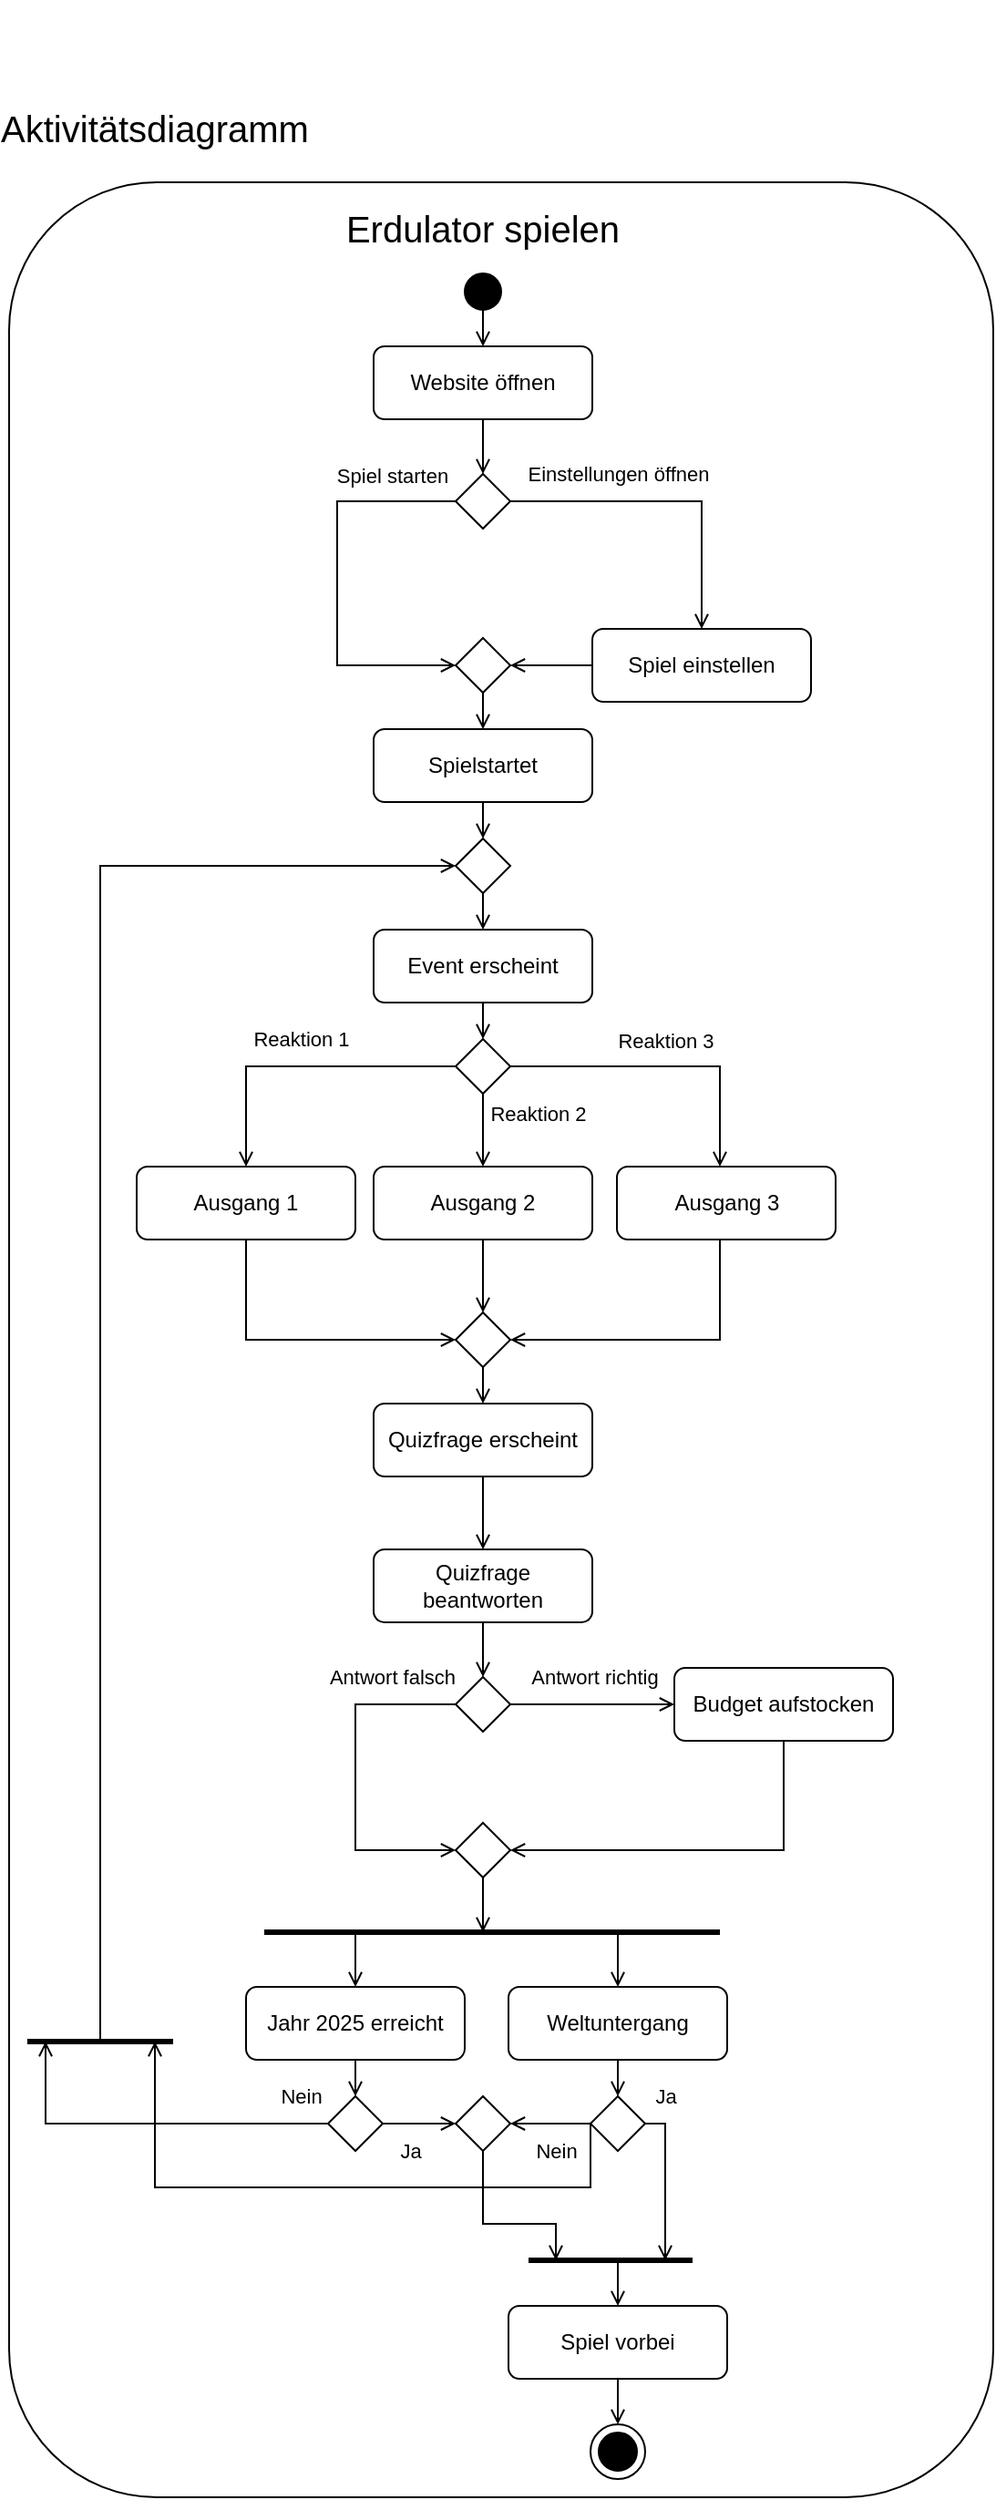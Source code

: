 <mxfile version="22.0.6" type="device">
  <diagram id="C5RBs43oDa-KdzZeNtuy" name="Page-1">
    <mxGraphModel dx="603" dy="1513" grid="1" gridSize="10" guides="1" tooltips="1" connect="1" arrows="1" fold="1" page="1" pageScale="1" pageWidth="827" pageHeight="1169" math="0" shadow="0">
      <root>
        <mxCell id="WIyWlLk6GJQsqaUBKTNV-0" />
        <mxCell id="WIyWlLk6GJQsqaUBKTNV-1" parent="WIyWlLk6GJQsqaUBKTNV-0" />
        <mxCell id="-ehD-y1rSzZQJxSIcZfM-113" value="" style="rounded=1;whiteSpace=wrap;html=1;fillColor=none;" parent="WIyWlLk6GJQsqaUBKTNV-1" vertex="1">
          <mxGeometry x="80" y="-70" width="540" height="1270" as="geometry" />
        </mxCell>
        <mxCell id="WIyWlLk6GJQsqaUBKTNV-3" value="Website öffnen" style="rounded=1;whiteSpace=wrap;html=1;fontSize=12;glass=0;strokeWidth=1;shadow=0;" parent="WIyWlLk6GJQsqaUBKTNV-1" vertex="1">
          <mxGeometry x="280" y="20" width="120" height="40" as="geometry" />
        </mxCell>
        <mxCell id="WIyWlLk6GJQsqaUBKTNV-6" value="" style="rhombus;whiteSpace=wrap;html=1;shadow=0;fontFamily=Helvetica;fontSize=12;align=center;strokeWidth=1;spacing=6;spacingTop=-4;" parent="WIyWlLk6GJQsqaUBKTNV-1" vertex="1">
          <mxGeometry x="325" y="90" width="30" height="30" as="geometry" />
        </mxCell>
        <mxCell id="-ehD-y1rSzZQJxSIcZfM-1" value="" style="ellipse;whiteSpace=wrap;html=1;aspect=fixed;fillColor=#000000;" parent="WIyWlLk6GJQsqaUBKTNV-1" vertex="1">
          <mxGeometry x="330" y="-20" width="20" height="20" as="geometry" />
        </mxCell>
        <mxCell id="-ehD-y1rSzZQJxSIcZfM-4" value="" style="endArrow=open;html=1;rounded=0;endFill=0;entryX=0;entryY=0.5;entryDx=0;entryDy=0;exitX=0;exitY=0.5;exitDx=0;exitDy=0;" parent="WIyWlLk6GJQsqaUBKTNV-1" source="WIyWlLk6GJQsqaUBKTNV-6" target="-ehD-y1rSzZQJxSIcZfM-12" edge="1">
          <mxGeometry width="50" height="50" relative="1" as="geometry">
            <mxPoint x="490" y="100" as="sourcePoint" />
            <mxPoint x="490" y="200" as="targetPoint" />
            <Array as="points">
              <mxPoint x="260" y="105" />
              <mxPoint x="260" y="195" />
            </Array>
          </mxGeometry>
        </mxCell>
        <mxCell id="-ehD-y1rSzZQJxSIcZfM-8" value="Spiel starten" style="edgeLabel;html=1;align=center;verticalAlign=middle;resizable=0;points=[];" parent="-ehD-y1rSzZQJxSIcZfM-4" vertex="1" connectable="0">
          <mxGeometry x="0.121" y="-3" relative="1" as="geometry">
            <mxPoint x="33" y="-73" as="offset" />
          </mxGeometry>
        </mxCell>
        <mxCell id="-ehD-y1rSzZQJxSIcZfM-6" value="Spiel einstellen" style="rounded=1;whiteSpace=wrap;html=1;fontSize=12;glass=0;strokeWidth=1;shadow=0;" parent="WIyWlLk6GJQsqaUBKTNV-1" vertex="1">
          <mxGeometry x="400" y="175" width="120" height="40" as="geometry" />
        </mxCell>
        <mxCell id="-ehD-y1rSzZQJxSIcZfM-7" value="Event erscheint" style="rounded=1;whiteSpace=wrap;html=1;fontSize=12;glass=0;strokeWidth=1;shadow=0;" parent="WIyWlLk6GJQsqaUBKTNV-1" vertex="1">
          <mxGeometry x="280" y="340" width="120" height="40" as="geometry" />
        </mxCell>
        <mxCell id="-ehD-y1rSzZQJxSIcZfM-9" value="" style="endArrow=open;html=1;rounded=0;endFill=0;exitX=1;exitY=0.5;exitDx=0;exitDy=0;entryX=0.5;entryY=0;entryDx=0;entryDy=0;" parent="WIyWlLk6GJQsqaUBKTNV-1" source="WIyWlLk6GJQsqaUBKTNV-6" target="-ehD-y1rSzZQJxSIcZfM-6" edge="1">
          <mxGeometry width="50" height="50" relative="1" as="geometry">
            <mxPoint x="510" y="80" as="sourcePoint" />
            <mxPoint x="510" y="130" as="targetPoint" />
            <Array as="points">
              <mxPoint x="460" y="105" />
            </Array>
          </mxGeometry>
        </mxCell>
        <mxCell id="-ehD-y1rSzZQJxSIcZfM-10" value="Einstellungen öffnen" style="edgeLabel;html=1;align=center;verticalAlign=middle;resizable=0;points=[];" parent="-ehD-y1rSzZQJxSIcZfM-9" vertex="1" connectable="0">
          <mxGeometry x="-0.119" relative="1" as="geometry">
            <mxPoint x="-18" y="-15" as="offset" />
          </mxGeometry>
        </mxCell>
        <mxCell id="-ehD-y1rSzZQJxSIcZfM-11" value="" style="endArrow=open;html=1;rounded=0;endFill=0;entryX=1;entryY=0.5;entryDx=0;entryDy=0;exitX=0;exitY=0.5;exitDx=0;exitDy=0;" parent="WIyWlLk6GJQsqaUBKTNV-1" source="-ehD-y1rSzZQJxSIcZfM-6" target="-ehD-y1rSzZQJxSIcZfM-12" edge="1">
          <mxGeometry width="50" height="50" relative="1" as="geometry">
            <mxPoint x="480" y="170" as="sourcePoint" />
            <mxPoint x="480" y="270" as="targetPoint" />
            <Array as="points">
              <mxPoint x="400" y="195" />
            </Array>
          </mxGeometry>
        </mxCell>
        <mxCell id="-ehD-y1rSzZQJxSIcZfM-12" value="" style="rhombus;whiteSpace=wrap;html=1;shadow=0;fontFamily=Helvetica;fontSize=12;align=center;strokeWidth=1;spacing=6;spacingTop=-4;" parent="WIyWlLk6GJQsqaUBKTNV-1" vertex="1">
          <mxGeometry x="325" y="180" width="30" height="30" as="geometry" />
        </mxCell>
        <mxCell id="-ehD-y1rSzZQJxSIcZfM-16" value="" style="endArrow=open;html=1;rounded=0;endFill=0;exitX=0.5;exitY=1;exitDx=0;exitDy=0;entryX=0.5;entryY=0;entryDx=0;entryDy=0;" parent="WIyWlLk6GJQsqaUBKTNV-1" source="WIyWlLk6GJQsqaUBKTNV-3" target="WIyWlLk6GJQsqaUBKTNV-6" edge="1">
          <mxGeometry width="50" height="50" relative="1" as="geometry">
            <mxPoint x="170" y="100" as="sourcePoint" />
            <mxPoint x="170" y="200" as="targetPoint" />
          </mxGeometry>
        </mxCell>
        <mxCell id="-ehD-y1rSzZQJxSIcZfM-18" value="" style="rhombus;whiteSpace=wrap;html=1;shadow=0;fontFamily=Helvetica;fontSize=12;align=center;strokeWidth=1;spacing=6;spacingTop=-4;" parent="WIyWlLk6GJQsqaUBKTNV-1" vertex="1">
          <mxGeometry x="325" y="400" width="30" height="30" as="geometry" />
        </mxCell>
        <mxCell id="-ehD-y1rSzZQJxSIcZfM-19" value="" style="endArrow=open;html=1;rounded=0;endFill=0;exitX=0.5;exitY=1;exitDx=0;exitDy=0;entryX=0.5;entryY=0;entryDx=0;entryDy=0;" parent="WIyWlLk6GJQsqaUBKTNV-1" source="-ehD-y1rSzZQJxSIcZfM-7" target="-ehD-y1rSzZQJxSIcZfM-18" edge="1">
          <mxGeometry width="50" height="50" relative="1" as="geometry">
            <mxPoint x="170" y="210" as="sourcePoint" />
            <mxPoint x="170" y="310" as="targetPoint" />
          </mxGeometry>
        </mxCell>
        <mxCell id="-ehD-y1rSzZQJxSIcZfM-20" value="" style="endArrow=open;html=1;rounded=0;endFill=0;exitX=0;exitY=0.5;exitDx=0;exitDy=0;entryX=0.5;entryY=0;entryDx=0;entryDy=0;" parent="WIyWlLk6GJQsqaUBKTNV-1" source="-ehD-y1rSzZQJxSIcZfM-18" target="-ehD-y1rSzZQJxSIcZfM-23" edge="1">
          <mxGeometry width="50" height="50" relative="1" as="geometry">
            <mxPoint x="180" y="220" as="sourcePoint" />
            <mxPoint x="280" y="450" as="targetPoint" />
            <Array as="points">
              <mxPoint x="210" y="415" />
            </Array>
          </mxGeometry>
        </mxCell>
        <mxCell id="-ehD-y1rSzZQJxSIcZfM-26" value="Reaktion 1" style="edgeLabel;html=1;align=center;verticalAlign=middle;resizable=0;points=[];" parent="-ehD-y1rSzZQJxSIcZfM-20" vertex="1" connectable="0">
          <mxGeometry x="0.053" relative="1" as="geometry">
            <mxPoint x="4" y="-15" as="offset" />
          </mxGeometry>
        </mxCell>
        <mxCell id="-ehD-y1rSzZQJxSIcZfM-21" value="" style="endArrow=open;html=1;rounded=0;endFill=0;exitX=0.5;exitY=1;exitDx=0;exitDy=0;entryX=0.5;entryY=0;entryDx=0;entryDy=0;" parent="WIyWlLk6GJQsqaUBKTNV-1" source="-ehD-y1rSzZQJxSIcZfM-18" target="-ehD-y1rSzZQJxSIcZfM-24" edge="1">
          <mxGeometry width="50" height="50" relative="1" as="geometry">
            <mxPoint x="190" y="230" as="sourcePoint" />
            <mxPoint x="340" y="460" as="targetPoint" />
          </mxGeometry>
        </mxCell>
        <mxCell id="-ehD-y1rSzZQJxSIcZfM-27" value="Reaktion 2" style="edgeLabel;html=1;align=center;verticalAlign=middle;resizable=0;points=[];" parent="-ehD-y1rSzZQJxSIcZfM-21" vertex="1" connectable="0">
          <mxGeometry x="-0.445" y="3" relative="1" as="geometry">
            <mxPoint x="27" as="offset" />
          </mxGeometry>
        </mxCell>
        <mxCell id="-ehD-y1rSzZQJxSIcZfM-22" value="" style="endArrow=open;html=1;rounded=0;endFill=0;exitX=1;exitY=0.5;exitDx=0;exitDy=0;entryX=0.5;entryY=0;entryDx=0;entryDy=0;" parent="WIyWlLk6GJQsqaUBKTNV-1" source="-ehD-y1rSzZQJxSIcZfM-18" edge="1">
          <mxGeometry width="50" height="50" relative="1" as="geometry">
            <mxPoint x="200" y="240" as="sourcePoint" />
            <mxPoint x="470" y="470" as="targetPoint" />
            <Array as="points">
              <mxPoint x="470" y="415" />
            </Array>
          </mxGeometry>
        </mxCell>
        <mxCell id="-ehD-y1rSzZQJxSIcZfM-28" value="Reaktion 3" style="edgeLabel;html=1;align=center;verticalAlign=middle;resizable=0;points=[];" parent="-ehD-y1rSzZQJxSIcZfM-22" vertex="1" connectable="0">
          <mxGeometry x="0.452" y="-2" relative="1" as="geometry">
            <mxPoint x="-28" y="-23" as="offset" />
          </mxGeometry>
        </mxCell>
        <mxCell id="-ehD-y1rSzZQJxSIcZfM-23" value="Ausgang 1" style="rounded=1;whiteSpace=wrap;html=1;fontSize=12;glass=0;strokeWidth=1;shadow=0;" parent="WIyWlLk6GJQsqaUBKTNV-1" vertex="1">
          <mxGeometry x="150" y="470" width="120" height="40" as="geometry" />
        </mxCell>
        <mxCell id="-ehD-y1rSzZQJxSIcZfM-24" value="Ausgang 2" style="rounded=1;whiteSpace=wrap;html=1;fontSize=12;glass=0;strokeWidth=1;shadow=0;" parent="WIyWlLk6GJQsqaUBKTNV-1" vertex="1">
          <mxGeometry x="280" y="470" width="120" height="40" as="geometry" />
        </mxCell>
        <mxCell id="-ehD-y1rSzZQJxSIcZfM-25" value="Ausgang 3" style="rounded=1;whiteSpace=wrap;html=1;fontSize=12;glass=0;strokeWidth=1;shadow=0;" parent="WIyWlLk6GJQsqaUBKTNV-1" vertex="1">
          <mxGeometry x="413.5" y="470" width="120" height="40" as="geometry" />
        </mxCell>
        <mxCell id="-ehD-y1rSzZQJxSIcZfM-30" value="" style="rhombus;whiteSpace=wrap;html=1;shadow=0;fontFamily=Helvetica;fontSize=12;align=center;strokeWidth=1;spacing=6;spacingTop=-4;" parent="WIyWlLk6GJQsqaUBKTNV-1" vertex="1">
          <mxGeometry x="325" y="550" width="30" height="30" as="geometry" />
        </mxCell>
        <mxCell id="-ehD-y1rSzZQJxSIcZfM-31" value="" style="endArrow=open;html=1;rounded=0;endFill=0;exitX=0.5;exitY=1;exitDx=0;exitDy=0;entryX=0.5;entryY=0;entryDx=0;entryDy=0;" parent="WIyWlLk6GJQsqaUBKTNV-1" source="-ehD-y1rSzZQJxSIcZfM-24" target="-ehD-y1rSzZQJxSIcZfM-30" edge="1">
          <mxGeometry width="50" height="50" relative="1" as="geometry">
            <mxPoint x="375" y="550" as="sourcePoint" />
            <mxPoint x="490" y="605" as="targetPoint" />
            <Array as="points" />
          </mxGeometry>
        </mxCell>
        <mxCell id="-ehD-y1rSzZQJxSIcZfM-33" value="" style="endArrow=open;html=1;rounded=0;endFill=0;entryX=0;entryY=0.5;entryDx=0;entryDy=0;exitX=0.5;exitY=1;exitDx=0;exitDy=0;" parent="WIyWlLk6GJQsqaUBKTNV-1" source="-ehD-y1rSzZQJxSIcZfM-23" target="-ehD-y1rSzZQJxSIcZfM-30" edge="1">
          <mxGeometry width="50" height="50" relative="1" as="geometry">
            <mxPoint x="200" y="510" as="sourcePoint" />
            <mxPoint x="500" y="615" as="targetPoint" />
            <Array as="points">
              <mxPoint x="210" y="565" />
            </Array>
          </mxGeometry>
        </mxCell>
        <mxCell id="-ehD-y1rSzZQJxSIcZfM-34" value="" style="endArrow=open;html=1;rounded=0;endFill=0;exitX=0.5;exitY=1;exitDx=0;exitDy=0;entryX=1;entryY=0.5;entryDx=0;entryDy=0;" parent="WIyWlLk6GJQsqaUBKTNV-1" target="-ehD-y1rSzZQJxSIcZfM-30" edge="1">
          <mxGeometry width="50" height="50" relative="1" as="geometry">
            <mxPoint x="470" y="510" as="sourcePoint" />
            <mxPoint x="510" y="625" as="targetPoint" />
            <Array as="points">
              <mxPoint x="470" y="565" />
            </Array>
          </mxGeometry>
        </mxCell>
        <mxCell id="-ehD-y1rSzZQJxSIcZfM-35" value="Quizfrage erscheint" style="rounded=1;whiteSpace=wrap;html=1;fontSize=12;glass=0;strokeWidth=1;shadow=0;" parent="WIyWlLk6GJQsqaUBKTNV-1" vertex="1">
          <mxGeometry x="280" y="600" width="120" height="40" as="geometry" />
        </mxCell>
        <mxCell id="-ehD-y1rSzZQJxSIcZfM-36" value="" style="endArrow=open;html=1;rounded=0;endFill=0;exitX=0.5;exitY=1;exitDx=0;exitDy=0;entryX=0.5;entryY=0;entryDx=0;entryDy=0;" parent="WIyWlLk6GJQsqaUBKTNV-1" source="-ehD-y1rSzZQJxSIcZfM-30" target="-ehD-y1rSzZQJxSIcZfM-35" edge="1">
          <mxGeometry width="50" height="50" relative="1" as="geometry">
            <mxPoint x="350" y="520" as="sourcePoint" />
            <mxPoint x="350" y="560" as="targetPoint" />
            <Array as="points" />
          </mxGeometry>
        </mxCell>
        <mxCell id="-ehD-y1rSzZQJxSIcZfM-40" value="" style="endArrow=open;html=1;rounded=0;endFill=0;exitX=0.5;exitY=1;exitDx=0;exitDy=0;entryX=0.5;entryY=0;entryDx=0;entryDy=0;" parent="WIyWlLk6GJQsqaUBKTNV-1" target="-ehD-y1rSzZQJxSIcZfM-45" edge="1">
          <mxGeometry width="50" height="50" relative="1" as="geometry">
            <mxPoint x="340" y="640" as="sourcePoint" />
            <mxPoint x="340" y="670" as="targetPoint" />
          </mxGeometry>
        </mxCell>
        <mxCell id="-ehD-y1rSzZQJxSIcZfM-42" value="" style="endArrow=open;html=1;rounded=0;endFill=0;exitX=1;exitY=0.5;exitDx=0;exitDy=0;entryX=0;entryY=0.5;entryDx=0;entryDy=0;" parent="WIyWlLk6GJQsqaUBKTNV-1" source="-ehD-y1rSzZQJxSIcZfM-47" target="-ehD-y1rSzZQJxSIcZfM-46" edge="1">
          <mxGeometry width="50" height="50" relative="1" as="geometry">
            <mxPoint x="355" y="679.5" as="sourcePoint" />
            <mxPoint x="390" y="704.5" as="targetPoint" />
            <Array as="points">
              <mxPoint x="430" y="765" />
            </Array>
          </mxGeometry>
        </mxCell>
        <mxCell id="-ehD-y1rSzZQJxSIcZfM-43" value="Antwort richtig" style="edgeLabel;html=1;align=center;verticalAlign=middle;resizable=0;points=[];" parent="-ehD-y1rSzZQJxSIcZfM-42" vertex="1" connectable="0">
          <mxGeometry x="0.452" y="-2" relative="1" as="geometry">
            <mxPoint x="-20" y="-17" as="offset" />
          </mxGeometry>
        </mxCell>
        <mxCell id="-ehD-y1rSzZQJxSIcZfM-45" value="Quizfrage beantworten" style="rounded=1;whiteSpace=wrap;html=1;fontSize=12;glass=0;strokeWidth=1;shadow=0;" parent="WIyWlLk6GJQsqaUBKTNV-1" vertex="1">
          <mxGeometry x="280" y="680" width="120" height="40" as="geometry" />
        </mxCell>
        <mxCell id="-ehD-y1rSzZQJxSIcZfM-46" value="Budget aufstocken" style="rounded=1;whiteSpace=wrap;html=1;fontSize=12;glass=0;strokeWidth=1;shadow=0;" parent="WIyWlLk6GJQsqaUBKTNV-1" vertex="1">
          <mxGeometry x="445" y="745" width="120" height="40" as="geometry" />
        </mxCell>
        <mxCell id="-ehD-y1rSzZQJxSIcZfM-47" value="" style="rhombus;whiteSpace=wrap;html=1;shadow=0;fontFamily=Helvetica;fontSize=12;align=center;strokeWidth=1;spacing=6;spacingTop=-4;" parent="WIyWlLk6GJQsqaUBKTNV-1" vertex="1">
          <mxGeometry x="325" y="750" width="30" height="30" as="geometry" />
        </mxCell>
        <mxCell id="-ehD-y1rSzZQJxSIcZfM-48" value="" style="endArrow=open;html=1;rounded=0;endFill=0;exitX=0.5;exitY=1;exitDx=0;exitDy=0;entryX=0.5;entryY=0;entryDx=0;entryDy=0;" parent="WIyWlLk6GJQsqaUBKTNV-1" source="-ehD-y1rSzZQJxSIcZfM-45" target="-ehD-y1rSzZQJxSIcZfM-47" edge="1">
          <mxGeometry width="50" height="50" relative="1" as="geometry">
            <mxPoint x="375" y="814.5" as="sourcePoint" />
            <mxPoint x="490" y="869.5" as="targetPoint" />
            <Array as="points" />
          </mxGeometry>
        </mxCell>
        <mxCell id="-ehD-y1rSzZQJxSIcZfM-54" value="Spielstartet" style="rounded=1;whiteSpace=wrap;html=1;fontSize=12;glass=0;strokeWidth=1;shadow=0;" parent="WIyWlLk6GJQsqaUBKTNV-1" vertex="1">
          <mxGeometry x="280" y="230" width="120" height="40" as="geometry" />
        </mxCell>
        <mxCell id="-ehD-y1rSzZQJxSIcZfM-55" value="" style="endArrow=open;html=1;rounded=0;endFill=0;exitX=0.5;exitY=1;exitDx=0;exitDy=0;entryX=0.5;entryY=0;entryDx=0;entryDy=0;" parent="WIyWlLk6GJQsqaUBKTNV-1" source="-ehD-y1rSzZQJxSIcZfM-12" target="-ehD-y1rSzZQJxSIcZfM-54" edge="1">
          <mxGeometry width="50" height="50" relative="1" as="geometry">
            <mxPoint x="120" y="-20" as="sourcePoint" />
            <mxPoint x="120" y="80" as="targetPoint" />
          </mxGeometry>
        </mxCell>
        <mxCell id="-ehD-y1rSzZQJxSIcZfM-57" value="" style="rhombus;whiteSpace=wrap;html=1;shadow=0;fontFamily=Helvetica;fontSize=12;align=center;strokeWidth=1;spacing=6;spacingTop=-4;" parent="WIyWlLk6GJQsqaUBKTNV-1" vertex="1">
          <mxGeometry x="325" y="290" width="30" height="30" as="geometry" />
        </mxCell>
        <mxCell id="-ehD-y1rSzZQJxSIcZfM-59" value="" style="endArrow=open;html=1;rounded=0;endFill=0;exitX=0.5;exitY=1;exitDx=0;exitDy=0;entryX=0.5;entryY=0;entryDx=0;entryDy=0;" parent="WIyWlLk6GJQsqaUBKTNV-1" source="-ehD-y1rSzZQJxSIcZfM-54" target="-ehD-y1rSzZQJxSIcZfM-57" edge="1">
          <mxGeometry width="50" height="50" relative="1" as="geometry">
            <mxPoint x="350" y="230" as="sourcePoint" />
            <mxPoint x="350" y="250" as="targetPoint" />
          </mxGeometry>
        </mxCell>
        <mxCell id="-ehD-y1rSzZQJxSIcZfM-60" value="" style="endArrow=open;html=1;rounded=0;endFill=0;exitX=0.5;exitY=1;exitDx=0;exitDy=0;entryX=0.5;entryY=0;entryDx=0;entryDy=0;" parent="WIyWlLk6GJQsqaUBKTNV-1" source="-ehD-y1rSzZQJxSIcZfM-57" target="-ehD-y1rSzZQJxSIcZfM-7" edge="1">
          <mxGeometry width="50" height="50" relative="1" as="geometry">
            <mxPoint x="360" y="240" as="sourcePoint" />
            <mxPoint x="360" y="260" as="targetPoint" />
          </mxGeometry>
        </mxCell>
        <mxCell id="-ehD-y1rSzZQJxSIcZfM-75" value="" style="rhombus;whiteSpace=wrap;html=1;shadow=0;fontFamily=Helvetica;fontSize=12;align=center;strokeWidth=1;spacing=6;spacingTop=-4;" parent="WIyWlLk6GJQsqaUBKTNV-1" vertex="1">
          <mxGeometry x="325" y="830" width="30" height="30" as="geometry" />
        </mxCell>
        <mxCell id="-ehD-y1rSzZQJxSIcZfM-76" value="" style="endArrow=open;html=1;rounded=0;endFill=0;exitX=0.5;exitY=1;exitDx=0;exitDy=0;entryX=1;entryY=0.5;entryDx=0;entryDy=0;" parent="WIyWlLk6GJQsqaUBKTNV-1" source="-ehD-y1rSzZQJxSIcZfM-46" target="-ehD-y1rSzZQJxSIcZfM-75" edge="1">
          <mxGeometry width="50" height="50" relative="1" as="geometry">
            <mxPoint x="365" y="775" as="sourcePoint" />
            <mxPoint x="490" y="775" as="targetPoint" />
            <Array as="points">
              <mxPoint x="505" y="845" />
            </Array>
          </mxGeometry>
        </mxCell>
        <mxCell id="-ehD-y1rSzZQJxSIcZfM-78" value="" style="endArrow=open;html=1;rounded=0;endFill=0;exitX=0;exitY=0.5;exitDx=0;exitDy=0;entryX=0;entryY=0.5;entryDx=0;entryDy=0;" parent="WIyWlLk6GJQsqaUBKTNV-1" source="-ehD-y1rSzZQJxSIcZfM-47" target="-ehD-y1rSzZQJxSIcZfM-75" edge="1">
          <mxGeometry width="50" height="50" relative="1" as="geometry">
            <mxPoint x="148.5" y="840" as="sourcePoint" />
            <mxPoint x="273.5" y="840" as="targetPoint" />
            <Array as="points">
              <mxPoint x="270" y="765" />
              <mxPoint x="270" y="845" />
            </Array>
          </mxGeometry>
        </mxCell>
        <mxCell id="-ehD-y1rSzZQJxSIcZfM-79" value="Antwort falsch" style="edgeLabel;html=1;align=center;verticalAlign=middle;resizable=0;points=[];" parent="-ehD-y1rSzZQJxSIcZfM-78" vertex="1" connectable="0">
          <mxGeometry x="0.452" y="-2" relative="1" as="geometry">
            <mxPoint x="17" y="-97" as="offset" />
          </mxGeometry>
        </mxCell>
        <mxCell id="-ehD-y1rSzZQJxSIcZfM-80" value="" style="endArrow=open;html=1;rounded=0;endFill=0;exitX=0.5;exitY=1;exitDx=0;exitDy=0;" parent="WIyWlLk6GJQsqaUBKTNV-1" source="-ehD-y1rSzZQJxSIcZfM-75" edge="1">
          <mxGeometry width="50" height="50" relative="1" as="geometry">
            <mxPoint x="350" y="730" as="sourcePoint" />
            <mxPoint x="340" y="890" as="targetPoint" />
            <Array as="points" />
          </mxGeometry>
        </mxCell>
        <mxCell id="-ehD-y1rSzZQJxSIcZfM-81" value="" style="rhombus;whiteSpace=wrap;html=1;shadow=0;fontFamily=Helvetica;fontSize=12;align=center;strokeWidth=1;spacing=6;spacingTop=-4;" parent="WIyWlLk6GJQsqaUBKTNV-1" vertex="1">
          <mxGeometry x="255" y="980" width="30" height="30" as="geometry" />
        </mxCell>
        <mxCell id="-ehD-y1rSzZQJxSIcZfM-82" value="Jahr 2025 erreicht" style="rounded=1;whiteSpace=wrap;html=1;fontSize=12;glass=0;strokeWidth=1;shadow=0;" parent="WIyWlLk6GJQsqaUBKTNV-1" vertex="1">
          <mxGeometry x="210" y="920" width="120" height="40" as="geometry" />
        </mxCell>
        <mxCell id="-ehD-y1rSzZQJxSIcZfM-83" value="" style="endArrow=open;html=1;rounded=0;endFill=0;entryX=0.5;entryY=0;entryDx=0;entryDy=0;" parent="WIyWlLk6GJQsqaUBKTNV-1" target="-ehD-y1rSzZQJxSIcZfM-81" edge="1">
          <mxGeometry width="50" height="50" relative="1" as="geometry">
            <mxPoint x="270" y="960" as="sourcePoint" />
            <mxPoint x="280" y="930" as="targetPoint" />
            <Array as="points" />
          </mxGeometry>
        </mxCell>
        <mxCell id="-ehD-y1rSzZQJxSIcZfM-84" value="" style="endArrow=open;html=1;rounded=0;endFill=0;exitX=1;exitY=0.5;exitDx=0;exitDy=0;entryX=0;entryY=0.5;entryDx=0;entryDy=0;" parent="WIyWlLk6GJQsqaUBKTNV-1" source="-ehD-y1rSzZQJxSIcZfM-81" target="-ehD-y1rSzZQJxSIcZfM-109" edge="1">
          <mxGeometry width="50" height="50" relative="1" as="geometry">
            <mxPoint x="469.5" y="930" as="sourcePoint" />
            <mxPoint x="380" y="1070" as="targetPoint" />
            <Array as="points">
              <mxPoint x="310" y="995" />
            </Array>
          </mxGeometry>
        </mxCell>
        <mxCell id="-ehD-y1rSzZQJxSIcZfM-85" value="Ja" style="edgeLabel;html=1;align=center;verticalAlign=middle;resizable=0;points=[];" parent="-ehD-y1rSzZQJxSIcZfM-84" vertex="1" connectable="0">
          <mxGeometry x="-0.32" y="3" relative="1" as="geometry">
            <mxPoint x="1" y="18" as="offset" />
          </mxGeometry>
        </mxCell>
        <mxCell id="-ehD-y1rSzZQJxSIcZfM-86" value="" style="endArrow=open;html=1;rounded=0;endFill=0;exitX=0;exitY=0.5;exitDx=0;exitDy=0;" parent="WIyWlLk6GJQsqaUBKTNV-1" source="-ehD-y1rSzZQJxSIcZfM-81" edge="1">
          <mxGeometry width="50" height="50" relative="1" as="geometry">
            <mxPoint x="260" y="1000" as="sourcePoint" />
            <mxPoint x="100" y="950" as="targetPoint" />
            <Array as="points">
              <mxPoint x="220" y="995" />
              <mxPoint x="100" y="995" />
            </Array>
          </mxGeometry>
        </mxCell>
        <mxCell id="-ehD-y1rSzZQJxSIcZfM-87" value="Nein" style="edgeLabel;html=1;align=center;verticalAlign=middle;resizable=0;points=[];" parent="-ehD-y1rSzZQJxSIcZfM-86" vertex="1" connectable="0">
          <mxGeometry x="-0.04" relative="1" as="geometry">
            <mxPoint x="81" y="-15" as="offset" />
          </mxGeometry>
        </mxCell>
        <mxCell id="-ehD-y1rSzZQJxSIcZfM-88" value="" style="endArrow=none;html=1;rounded=0;strokeWidth=3;" parent="WIyWlLk6GJQsqaUBKTNV-1" edge="1">
          <mxGeometry width="50" height="50" relative="1" as="geometry">
            <mxPoint x="220" y="890" as="sourcePoint" />
            <mxPoint x="470" y="890" as="targetPoint" />
          </mxGeometry>
        </mxCell>
        <mxCell id="-ehD-y1rSzZQJxSIcZfM-89" value="" style="endArrow=open;html=1;rounded=0;endFill=0;entryX=0.5;entryY=0;entryDx=0;entryDy=0;" parent="WIyWlLk6GJQsqaUBKTNV-1" target="-ehD-y1rSzZQJxSIcZfM-82" edge="1">
          <mxGeometry width="50" height="50" relative="1" as="geometry">
            <mxPoint x="270" y="890" as="sourcePoint" />
            <mxPoint x="380" y="930" as="targetPoint" />
            <Array as="points" />
          </mxGeometry>
        </mxCell>
        <mxCell id="-ehD-y1rSzZQJxSIcZfM-90" value="" style="rhombus;whiteSpace=wrap;html=1;shadow=0;fontFamily=Helvetica;fontSize=12;align=center;strokeWidth=1;spacing=6;spacingTop=-4;" parent="WIyWlLk6GJQsqaUBKTNV-1" vertex="1">
          <mxGeometry x="399" y="980" width="30" height="30" as="geometry" />
        </mxCell>
        <mxCell id="-ehD-y1rSzZQJxSIcZfM-91" value="Weltuntergang" style="rounded=1;whiteSpace=wrap;html=1;fontSize=12;glass=0;strokeWidth=1;shadow=0;" parent="WIyWlLk6GJQsqaUBKTNV-1" vertex="1">
          <mxGeometry x="354" y="920" width="120" height="40" as="geometry" />
        </mxCell>
        <mxCell id="-ehD-y1rSzZQJxSIcZfM-92" value="" style="endArrow=open;html=1;rounded=0;endFill=0;entryX=0.5;entryY=0;entryDx=0;entryDy=0;" parent="WIyWlLk6GJQsqaUBKTNV-1" target="-ehD-y1rSzZQJxSIcZfM-90" edge="1">
          <mxGeometry width="50" height="50" relative="1" as="geometry">
            <mxPoint x="414" y="960" as="sourcePoint" />
            <mxPoint x="424" y="930" as="targetPoint" />
            <Array as="points" />
          </mxGeometry>
        </mxCell>
        <mxCell id="-ehD-y1rSzZQJxSIcZfM-93" value="" style="endArrow=open;html=1;rounded=0;endFill=0;exitX=1;exitY=0.5;exitDx=0;exitDy=0;" parent="WIyWlLk6GJQsqaUBKTNV-1" source="-ehD-y1rSzZQJxSIcZfM-90" edge="1">
          <mxGeometry width="50" height="50" relative="1" as="geometry">
            <mxPoint x="613.5" y="930" as="sourcePoint" />
            <mxPoint x="440" y="1070" as="targetPoint" />
            <Array as="points">
              <mxPoint x="440" y="995" />
            </Array>
          </mxGeometry>
        </mxCell>
        <mxCell id="-ehD-y1rSzZQJxSIcZfM-94" value="Ja" style="edgeLabel;html=1;align=center;verticalAlign=middle;resizable=0;points=[];" parent="-ehD-y1rSzZQJxSIcZfM-93" vertex="1" connectable="0">
          <mxGeometry x="-0.32" y="3" relative="1" as="geometry">
            <mxPoint x="-3" y="-33" as="offset" />
          </mxGeometry>
        </mxCell>
        <mxCell id="-ehD-y1rSzZQJxSIcZfM-95" value="" style="endArrow=open;html=1;rounded=0;endFill=0;exitX=0;exitY=0.5;exitDx=0;exitDy=0;entryX=1;entryY=0.5;entryDx=0;entryDy=0;" parent="WIyWlLk6GJQsqaUBKTNV-1" source="-ehD-y1rSzZQJxSIcZfM-90" target="-ehD-y1rSzZQJxSIcZfM-109" edge="1">
          <mxGeometry width="50" height="50" relative="1" as="geometry">
            <mxPoint x="404" y="1000" as="sourcePoint" />
            <mxPoint x="160" y="950" as="targetPoint" />
            <Array as="points">
              <mxPoint x="380" y="995" />
            </Array>
          </mxGeometry>
        </mxCell>
        <mxCell id="-ehD-y1rSzZQJxSIcZfM-96" value="Nein" style="edgeLabel;html=1;align=center;verticalAlign=middle;resizable=0;points=[];" parent="-ehD-y1rSzZQJxSIcZfM-95" vertex="1" connectable="0">
          <mxGeometry x="-0.04" relative="1" as="geometry">
            <mxPoint x="2" y="15" as="offset" />
          </mxGeometry>
        </mxCell>
        <mxCell id="-ehD-y1rSzZQJxSIcZfM-97" value="" style="endArrow=open;html=1;rounded=0;endFill=0;entryX=0.5;entryY=0;entryDx=0;entryDy=0;" parent="WIyWlLk6GJQsqaUBKTNV-1" target="-ehD-y1rSzZQJxSIcZfM-91" edge="1">
          <mxGeometry width="50" height="50" relative="1" as="geometry">
            <mxPoint x="414" y="890" as="sourcePoint" />
            <mxPoint x="280" y="930" as="targetPoint" />
            <Array as="points" />
          </mxGeometry>
        </mxCell>
        <mxCell id="-ehD-y1rSzZQJxSIcZfM-99" value="" style="endArrow=none;html=1;rounded=0;strokeWidth=3;" parent="WIyWlLk6GJQsqaUBKTNV-1" edge="1">
          <mxGeometry width="50" height="50" relative="1" as="geometry">
            <mxPoint x="90" y="950" as="sourcePoint" />
            <mxPoint x="170" y="950" as="targetPoint" />
          </mxGeometry>
        </mxCell>
        <mxCell id="-ehD-y1rSzZQJxSIcZfM-100" value="" style="endArrow=none;html=1;rounded=0;strokeWidth=3;" parent="WIyWlLk6GJQsqaUBKTNV-1" edge="1">
          <mxGeometry width="50" height="50" relative="1" as="geometry">
            <mxPoint x="365" y="1070" as="sourcePoint" />
            <mxPoint x="455" y="1070" as="targetPoint" />
          </mxGeometry>
        </mxCell>
        <mxCell id="-ehD-y1rSzZQJxSIcZfM-101" value="Spiel vorbei" style="rounded=1;whiteSpace=wrap;html=1;fontSize=12;glass=0;strokeWidth=1;shadow=0;" parent="WIyWlLk6GJQsqaUBKTNV-1" vertex="1">
          <mxGeometry x="354" y="1095" width="120" height="40" as="geometry" />
        </mxCell>
        <mxCell id="-ehD-y1rSzZQJxSIcZfM-102" value="" style="endArrow=open;html=1;rounded=0;endFill=0;entryX=0.5;entryY=0;entryDx=0;entryDy=0;" parent="WIyWlLk6GJQsqaUBKTNV-1" target="-ehD-y1rSzZQJxSIcZfM-101" edge="1">
          <mxGeometry width="50" height="50" relative="1" as="geometry">
            <mxPoint x="414" y="1070" as="sourcePoint" />
            <mxPoint x="280" y="930" as="targetPoint" />
            <Array as="points" />
          </mxGeometry>
        </mxCell>
        <mxCell id="-ehD-y1rSzZQJxSIcZfM-103" value="" style="ellipse;whiteSpace=wrap;html=1;aspect=fixed;" parent="WIyWlLk6GJQsqaUBKTNV-1" vertex="1">
          <mxGeometry x="399" y="1160" width="30" height="30" as="geometry" />
        </mxCell>
        <mxCell id="-ehD-y1rSzZQJxSIcZfM-104" value="" style="endArrow=open;html=1;rounded=0;endFill=0;entryX=0;entryY=0.5;entryDx=0;entryDy=0;" parent="WIyWlLk6GJQsqaUBKTNV-1" target="-ehD-y1rSzZQJxSIcZfM-57" edge="1">
          <mxGeometry width="50" height="50" relative="1" as="geometry">
            <mxPoint x="130" y="950" as="sourcePoint" />
            <mxPoint x="120" y="830" as="targetPoint" />
            <Array as="points">
              <mxPoint x="130" y="305" />
            </Array>
          </mxGeometry>
        </mxCell>
        <mxCell id="-ehD-y1rSzZQJxSIcZfM-107" value="" style="ellipse;whiteSpace=wrap;html=1;aspect=fixed;fillColor=#000000;" parent="WIyWlLk6GJQsqaUBKTNV-1" vertex="1">
          <mxGeometry x="403.5" y="1164.5" width="21" height="21" as="geometry" />
        </mxCell>
        <mxCell id="-ehD-y1rSzZQJxSIcZfM-108" value="" style="endArrow=open;html=1;rounded=0;endFill=0;entryX=0.5;entryY=0;entryDx=0;entryDy=0;exitX=0.5;exitY=1;exitDx=0;exitDy=0;" parent="WIyWlLk6GJQsqaUBKTNV-1" source="-ehD-y1rSzZQJxSIcZfM-101" target="-ehD-y1rSzZQJxSIcZfM-103" edge="1">
          <mxGeometry width="50" height="50" relative="1" as="geometry">
            <mxPoint x="424" y="1080" as="sourcePoint" />
            <mxPoint x="424" y="1105" as="targetPoint" />
            <Array as="points" />
          </mxGeometry>
        </mxCell>
        <mxCell id="-ehD-y1rSzZQJxSIcZfM-109" value="" style="rhombus;whiteSpace=wrap;html=1;shadow=0;fontFamily=Helvetica;fontSize=12;align=center;strokeWidth=1;spacing=6;spacingTop=-4;" parent="WIyWlLk6GJQsqaUBKTNV-1" vertex="1">
          <mxGeometry x="325" y="980" width="30" height="30" as="geometry" />
        </mxCell>
        <mxCell id="-ehD-y1rSzZQJxSIcZfM-110" value="" style="endArrow=open;html=1;rounded=0;endFill=0;exitX=0.5;exitY=1;exitDx=0;exitDy=0;" parent="WIyWlLk6GJQsqaUBKTNV-1" source="-ehD-y1rSzZQJxSIcZfM-109" edge="1">
          <mxGeometry width="50" height="50" relative="1" as="geometry">
            <mxPoint x="280" y="900" as="sourcePoint" />
            <mxPoint x="380" y="1070" as="targetPoint" />
            <Array as="points">
              <mxPoint x="340" y="1050" />
              <mxPoint x="380" y="1050" />
            </Array>
          </mxGeometry>
        </mxCell>
        <mxCell id="-ehD-y1rSzZQJxSIcZfM-111" value="" style="endArrow=open;html=1;rounded=0;endFill=0;exitX=0;exitY=0.5;exitDx=0;exitDy=0;" parent="WIyWlLk6GJQsqaUBKTNV-1" source="-ehD-y1rSzZQJxSIcZfM-90" edge="1">
          <mxGeometry width="50" height="50" relative="1" as="geometry">
            <mxPoint x="280" y="900" as="sourcePoint" />
            <mxPoint x="160" y="950" as="targetPoint" />
            <Array as="points">
              <mxPoint x="399" y="1030" />
              <mxPoint x="160" y="1030" />
            </Array>
          </mxGeometry>
        </mxCell>
        <mxCell id="-ehD-y1rSzZQJxSIcZfM-112" value="" style="endArrow=open;html=1;rounded=0;endFill=0;entryX=0.5;entryY=0;entryDx=0;entryDy=0;exitX=0.5;exitY=1;exitDx=0;exitDy=0;" parent="WIyWlLk6GJQsqaUBKTNV-1" source="-ehD-y1rSzZQJxSIcZfM-1" target="WIyWlLk6GJQsqaUBKTNV-3" edge="1">
          <mxGeometry width="50" height="50" relative="1" as="geometry">
            <mxPoint x="290" y="910" as="sourcePoint" />
            <mxPoint x="290" y="940" as="targetPoint" />
            <Array as="points" />
          </mxGeometry>
        </mxCell>
        <mxCell id="-ehD-y1rSzZQJxSIcZfM-115" value="&lt;font style=&quot;font-size: 20px;&quot;&gt;Erdulator spielen&lt;/font&gt;" style="text;html=1;strokeColor=none;fillColor=none;align=center;verticalAlign=middle;whiteSpace=wrap;rounded=0;" parent="WIyWlLk6GJQsqaUBKTNV-1" vertex="1">
          <mxGeometry x="255" y="-60" width="170" height="30" as="geometry" />
        </mxCell>
        <mxCell id="-ehD-y1rSzZQJxSIcZfM-116" value="&lt;font style=&quot;font-size: 20px;&quot;&gt;Aktivitätsdiagramm&lt;/font&gt;" style="text;html=1;strokeColor=none;fillColor=none;align=center;verticalAlign=middle;whiteSpace=wrap;rounded=0;" parent="WIyWlLk6GJQsqaUBKTNV-1" vertex="1">
          <mxGeometry x="90" y="-170" width="140" height="140" as="geometry" />
        </mxCell>
      </root>
    </mxGraphModel>
  </diagram>
</mxfile>
